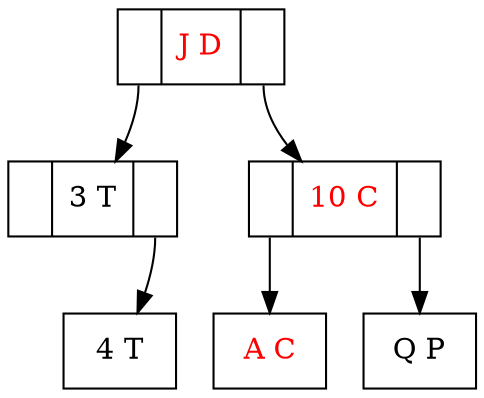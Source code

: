 digraph grafica{
rankdir=TB;
node [shape =record, style=filled, fillcolor=gray100];
nodo3 [ label ="<C0>|J D|<C1>", fontcolor=red];
nodo1 [ label ="<C0>|3 T|<C1>", fontcolor=black];
nodo4 [ label ="4 T", fontcolor=black];
nodo1:C1->nodo4
nodo3:C0->nodo1
nodo2 [ label ="<C0>|10 C|<C1>", fontcolor=red];
nodo5 [ label ="A C", fontcolor=red];
nodo2:C0->nodo5
nodo7 [ label ="Q P", fontcolor=black];
nodo2:C1->nodo7
nodo3:C1->nodo2
}
